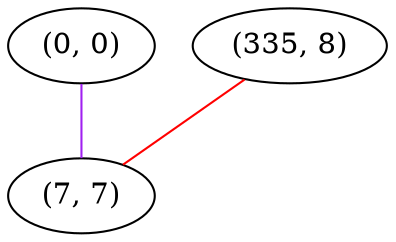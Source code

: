 graph "" {
"(0, 0)";
"(335, 8)";
"(7, 7)";
"(0, 0)" -- "(7, 7)"  [color=purple, key=0, weight=4];
"(335, 8)" -- "(7, 7)"  [color=red, key=0, weight=1];
}
